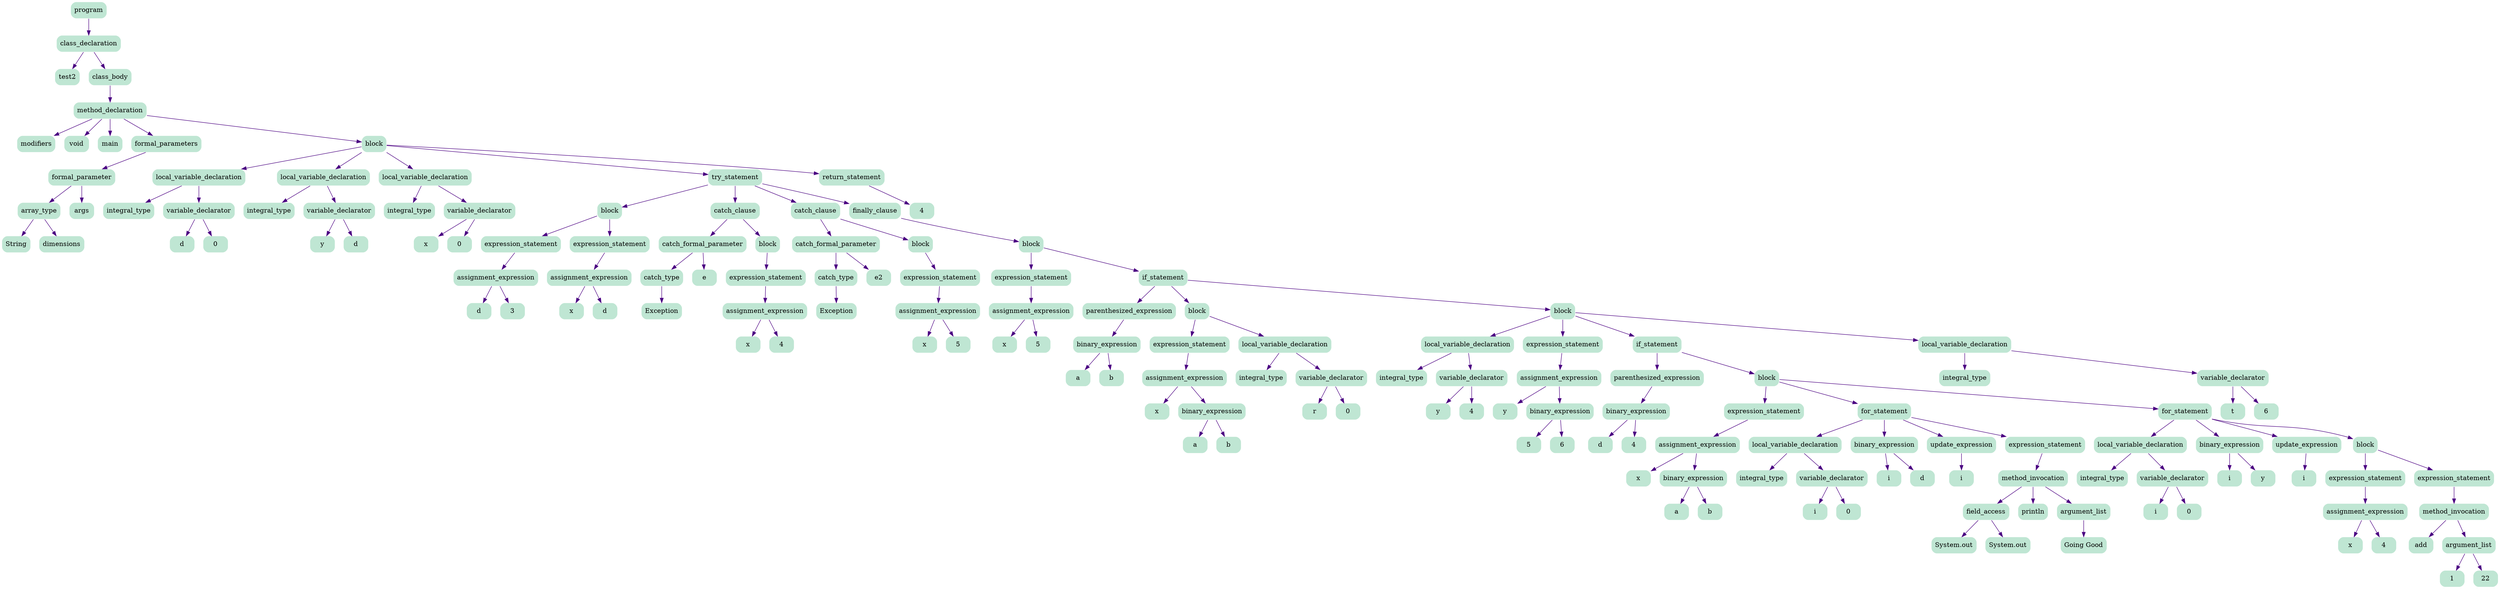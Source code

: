digraph  {
5 [color=white, fillcolor="#BFE6D3", label=program, node_type=program, shape=box, style="rounded, filled"];
6 [color=white, fillcolor="#BFE6D3", label=class_declaration, node_type=class_declaration, shape=box, style="rounded, filled"];
7 [color=white, fillcolor="#BFE6D3", label=test2, node_type=identifier, shape=box, style="rounded, filled"];
8 [color=white, fillcolor="#BFE6D3", label=class_body, node_type=class_body, shape=box, style="rounded, filled"];
9 [color=white, fillcolor="#BFE6D3", label=method_declaration, node_type=method_declaration, shape=box, style="rounded, filled"];
10 [color=white, fillcolor="#BFE6D3", label=modifiers, node_type=modifiers, shape=box, style="rounded, filled"];
11 [color=white, fillcolor="#BFE6D3", label=void, node_type=void_type, shape=box, style="rounded, filled"];
12 [color=white, fillcolor="#BFE6D3", label=main, node_type=identifier, shape=box, style="rounded, filled"];
13 [color=white, fillcolor="#BFE6D3", label=formal_parameters, node_type=formal_parameters, shape=box, style="rounded, filled"];
14 [color=white, fillcolor="#BFE6D3", label=formal_parameter, node_type=formal_parameter, shape=box, style="rounded, filled"];
15 [color=white, fillcolor="#BFE6D3", label=array_type, node_type=array_type, shape=box, style="rounded, filled"];
16 [color=white, fillcolor="#BFE6D3", label=String, node_type=type_identifier, shape=box, style="rounded, filled"];
17 [color=white, fillcolor="#BFE6D3", label=dimensions, node_type=dimensions, shape=box, style="rounded, filled"];
18 [color=white, fillcolor="#BFE6D3", label=args, node_type=identifier, shape=box, style="rounded, filled"];
19 [color=white, fillcolor="#BFE6D3", label=block, node_type=block, shape=box, style="rounded, filled"];
20 [color=white, fillcolor="#BFE6D3", label=local_variable_declaration, node_type=local_variable_declaration, shape=box, style="rounded, filled"];
21 [color=white, fillcolor="#BFE6D3", label=integral_type, node_type=integral_type, shape=box, style="rounded, filled"];
22 [color=white, fillcolor="#BFE6D3", label=variable_declarator, node_type=variable_declarator, shape=box, style="rounded, filled"];
23 [color=white, fillcolor="#BFE6D3", label=d, node_type=identifier, shape=box, style="rounded, filled"];
24 [color=white, fillcolor="#BFE6D3", label=0, node_type=decimal_integer_literal, shape=box, style="rounded, filled"];
25 [color=white, fillcolor="#BFE6D3", label=local_variable_declaration, node_type=local_variable_declaration, shape=box, style="rounded, filled"];
26 [color=white, fillcolor="#BFE6D3", label=integral_type, node_type=integral_type, shape=box, style="rounded, filled"];
27 [color=white, fillcolor="#BFE6D3", label=variable_declarator, node_type=variable_declarator, shape=box, style="rounded, filled"];
28 [color=white, fillcolor="#BFE6D3", label=y, node_type=identifier, shape=box, style="rounded, filled"];
29 [color=white, fillcolor="#BFE6D3", label=d, node_type=identifier, shape=box, style="rounded, filled"];
30 [color=white, fillcolor="#BFE6D3", label=local_variable_declaration, node_type=local_variable_declaration, shape=box, style="rounded, filled"];
31 [color=white, fillcolor="#BFE6D3", label=integral_type, node_type=integral_type, shape=box, style="rounded, filled"];
32 [color=white, fillcolor="#BFE6D3", label=variable_declarator, node_type=variable_declarator, shape=box, style="rounded, filled"];
33 [color=white, fillcolor="#BFE6D3", label=x, node_type=identifier, shape=box, style="rounded, filled"];
34 [color=white, fillcolor="#BFE6D3", label=0, node_type=decimal_integer_literal, shape=box, style="rounded, filled"];
35 [color=white, fillcolor="#BFE6D3", label=try_statement, node_type=try_statement, shape=box, style="rounded, filled"];
36 [color=white, fillcolor="#BFE6D3", label=block, node_type=block, shape=box, style="rounded, filled"];
37 [color=white, fillcolor="#BFE6D3", label=expression_statement, node_type=expression_statement, shape=box, style="rounded, filled"];
38 [color=white, fillcolor="#BFE6D3", label=assignment_expression, node_type=assignment_expression, shape=box, style="rounded, filled"];
39 [color=white, fillcolor="#BFE6D3", label=d, node_type=identifier, shape=box, style="rounded, filled"];
40 [color=white, fillcolor="#BFE6D3", label=3, node_type=decimal_integer_literal, shape=box, style="rounded, filled"];
41 [color=white, fillcolor="#BFE6D3", label=expression_statement, node_type=expression_statement, shape=box, style="rounded, filled"];
42 [color=white, fillcolor="#BFE6D3", label=assignment_expression, node_type=assignment_expression, shape=box, style="rounded, filled"];
43 [color=white, fillcolor="#BFE6D3", label=x, node_type=identifier, shape=box, style="rounded, filled"];
44 [color=white, fillcolor="#BFE6D3", label=d, node_type=identifier, shape=box, style="rounded, filled"];
45 [color=white, fillcolor="#BFE6D3", label=catch_clause, node_type=catch_clause, shape=box, style="rounded, filled"];
46 [color=white, fillcolor="#BFE6D3", label=catch_formal_parameter, node_type=catch_formal_parameter, shape=box, style="rounded, filled"];
47 [color=white, fillcolor="#BFE6D3", label=catch_type, node_type=catch_type, shape=box, style="rounded, filled"];
48 [color=white, fillcolor="#BFE6D3", label=Exception, node_type=type_identifier, shape=box, style="rounded, filled"];
49 [color=white, fillcolor="#BFE6D3", label=e, node_type=identifier, shape=box, style="rounded, filled"];
50 [color=white, fillcolor="#BFE6D3", label=block, node_type=block, shape=box, style="rounded, filled"];
51 [color=white, fillcolor="#BFE6D3", label=expression_statement, node_type=expression_statement, shape=box, style="rounded, filled"];
52 [color=white, fillcolor="#BFE6D3", label=assignment_expression, node_type=assignment_expression, shape=box, style="rounded, filled"];
53 [color=white, fillcolor="#BFE6D3", label=x, node_type=identifier, shape=box, style="rounded, filled"];
54 [color=white, fillcolor="#BFE6D3", label=4, node_type=decimal_integer_literal, shape=box, style="rounded, filled"];
55 [color=white, fillcolor="#BFE6D3", label=catch_clause, node_type=catch_clause, shape=box, style="rounded, filled"];
56 [color=white, fillcolor="#BFE6D3", label=catch_formal_parameter, node_type=catch_formal_parameter, shape=box, style="rounded, filled"];
57 [color=white, fillcolor="#BFE6D3", label=catch_type, node_type=catch_type, shape=box, style="rounded, filled"];
58 [color=white, fillcolor="#BFE6D3", label=Exception, node_type=type_identifier, shape=box, style="rounded, filled"];
59 [color=white, fillcolor="#BFE6D3", label=e2, node_type=identifier, shape=box, style="rounded, filled"];
60 [color=white, fillcolor="#BFE6D3", label=block, node_type=block, shape=box, style="rounded, filled"];
61 [color=white, fillcolor="#BFE6D3", label=expression_statement, node_type=expression_statement, shape=box, style="rounded, filled"];
62 [color=white, fillcolor="#BFE6D3", label=assignment_expression, node_type=assignment_expression, shape=box, style="rounded, filled"];
63 [color=white, fillcolor="#BFE6D3", label=x, node_type=identifier, shape=box, style="rounded, filled"];
64 [color=white, fillcolor="#BFE6D3", label=5, node_type=decimal_integer_literal, shape=box, style="rounded, filled"];
65 [color=white, fillcolor="#BFE6D3", label=finally_clause, node_type=finally_clause, shape=box, style="rounded, filled"];
66 [color=white, fillcolor="#BFE6D3", label=block, node_type=block, shape=box, style="rounded, filled"];
67 [color=white, fillcolor="#BFE6D3", label=expression_statement, node_type=expression_statement, shape=box, style="rounded, filled"];
68 [color=white, fillcolor="#BFE6D3", label=assignment_expression, node_type=assignment_expression, shape=box, style="rounded, filled"];
69 [color=white, fillcolor="#BFE6D3", label=x, node_type=identifier, shape=box, style="rounded, filled"];
70 [color=white, fillcolor="#BFE6D3", label=5, node_type=decimal_integer_literal, shape=box, style="rounded, filled"];
71 [color=white, fillcolor="#BFE6D3", label=if_statement, node_type=if_statement, shape=box, style="rounded, filled"];
72 [color=white, fillcolor="#BFE6D3", label=parenthesized_expression, node_type=parenthesized_expression, shape=box, style="rounded, filled"];
73 [color=white, fillcolor="#BFE6D3", label=binary_expression, node_type=binary_expression, shape=box, style="rounded, filled"];
74 [color=white, fillcolor="#BFE6D3", label=a, node_type=identifier, shape=box, style="rounded, filled"];
75 [color=white, fillcolor="#BFE6D3", label=b, node_type=identifier, shape=box, style="rounded, filled"];
76 [color=white, fillcolor="#BFE6D3", label=block, node_type=block, shape=box, style="rounded, filled"];
77 [color=white, fillcolor="#BFE6D3", label=expression_statement, node_type=expression_statement, shape=box, style="rounded, filled"];
78 [color=white, fillcolor="#BFE6D3", label=assignment_expression, node_type=assignment_expression, shape=box, style="rounded, filled"];
79 [color=white, fillcolor="#BFE6D3", label=x, node_type=identifier, shape=box, style="rounded, filled"];
80 [color=white, fillcolor="#BFE6D3", label=binary_expression, node_type=binary_expression, shape=box, style="rounded, filled"];
81 [color=white, fillcolor="#BFE6D3", label=a, node_type=identifier, shape=box, style="rounded, filled"];
82 [color=white, fillcolor="#BFE6D3", label=b, node_type=identifier, shape=box, style="rounded, filled"];
83 [color=white, fillcolor="#BFE6D3", label=local_variable_declaration, node_type=local_variable_declaration, shape=box, style="rounded, filled"];
84 [color=white, fillcolor="#BFE6D3", label=integral_type, node_type=integral_type, shape=box, style="rounded, filled"];
85 [color=white, fillcolor="#BFE6D3", label=variable_declarator, node_type=variable_declarator, shape=box, style="rounded, filled"];
86 [color=white, fillcolor="#BFE6D3", label=r, node_type=identifier, shape=box, style="rounded, filled"];
87 [color=white, fillcolor="#BFE6D3", label=0, node_type=decimal_integer_literal, shape=box, style="rounded, filled"];
88 [color=white, fillcolor="#BFE6D3", label=block, node_type=block, shape=box, style="rounded, filled"];
89 [color=white, fillcolor="#BFE6D3", label=local_variable_declaration, node_type=local_variable_declaration, shape=box, style="rounded, filled"];
90 [color=white, fillcolor="#BFE6D3", label=integral_type, node_type=integral_type, shape=box, style="rounded, filled"];
91 [color=white, fillcolor="#BFE6D3", label=variable_declarator, node_type=variable_declarator, shape=box, style="rounded, filled"];
92 [color=white, fillcolor="#BFE6D3", label=y, node_type=identifier, shape=box, style="rounded, filled"];
93 [color=white, fillcolor="#BFE6D3", label=4, node_type=decimal_integer_literal, shape=box, style="rounded, filled"];
94 [color=white, fillcolor="#BFE6D3", label=expression_statement, node_type=expression_statement, shape=box, style="rounded, filled"];
95 [color=white, fillcolor="#BFE6D3", label=assignment_expression, node_type=assignment_expression, shape=box, style="rounded, filled"];
96 [color=white, fillcolor="#BFE6D3", label=y, node_type=identifier, shape=box, style="rounded, filled"];
97 [color=white, fillcolor="#BFE6D3", label=binary_expression, node_type=binary_expression, shape=box, style="rounded, filled"];
98 [color=white, fillcolor="#BFE6D3", label=5, node_type=decimal_integer_literal, shape=box, style="rounded, filled"];
99 [color=white, fillcolor="#BFE6D3", label=6, node_type=decimal_integer_literal, shape=box, style="rounded, filled"];
100 [color=white, fillcolor="#BFE6D3", label=if_statement, node_type=if_statement, shape=box, style="rounded, filled"];
101 [color=white, fillcolor="#BFE6D3", label=parenthesized_expression, node_type=parenthesized_expression, shape=box, style="rounded, filled"];
102 [color=white, fillcolor="#BFE6D3", label=binary_expression, node_type=binary_expression, shape=box, style="rounded, filled"];
103 [color=white, fillcolor="#BFE6D3", label=d, node_type=identifier, shape=box, style="rounded, filled"];
104 [color=white, fillcolor="#BFE6D3", label=4, node_type=decimal_integer_literal, shape=box, style="rounded, filled"];
105 [color=white, fillcolor="#BFE6D3", label=block, node_type=block, shape=box, style="rounded, filled"];
106 [color=white, fillcolor="#BFE6D3", label=expression_statement, node_type=expression_statement, shape=box, style="rounded, filled"];
107 [color=white, fillcolor="#BFE6D3", label=assignment_expression, node_type=assignment_expression, shape=box, style="rounded, filled"];
108 [color=white, fillcolor="#BFE6D3", label=x, node_type=identifier, shape=box, style="rounded, filled"];
109 [color=white, fillcolor="#BFE6D3", label=binary_expression, node_type=binary_expression, shape=box, style="rounded, filled"];
110 [color=white, fillcolor="#BFE6D3", label=a, node_type=identifier, shape=box, style="rounded, filled"];
111 [color=white, fillcolor="#BFE6D3", label=b, node_type=identifier, shape=box, style="rounded, filled"];
112 [color=white, fillcolor="#BFE6D3", label=for_statement, node_type=for_statement, shape=box, style="rounded, filled"];
113 [color=white, fillcolor="#BFE6D3", label=local_variable_declaration, node_type=local_variable_declaration, shape=box, style="rounded, filled"];
114 [color=white, fillcolor="#BFE6D3", label=integral_type, node_type=integral_type, shape=box, style="rounded, filled"];
115 [color=white, fillcolor="#BFE6D3", label=variable_declarator, node_type=variable_declarator, shape=box, style="rounded, filled"];
116 [color=white, fillcolor="#BFE6D3", label=i, node_type=identifier, shape=box, style="rounded, filled"];
117 [color=white, fillcolor="#BFE6D3", label=0, node_type=decimal_integer_literal, shape=box, style="rounded, filled"];
118 [color=white, fillcolor="#BFE6D3", label=binary_expression, node_type=binary_expression, shape=box, style="rounded, filled"];
119 [color=white, fillcolor="#BFE6D3", label=i, node_type=identifier, shape=box, style="rounded, filled"];
120 [color=white, fillcolor="#BFE6D3", label=d, node_type=identifier, shape=box, style="rounded, filled"];
121 [color=white, fillcolor="#BFE6D3", label=update_expression, node_type=update_expression, shape=box, style="rounded, filled"];
122 [color=white, fillcolor="#BFE6D3", label=i, node_type=identifier, shape=box, style="rounded, filled"];
123 [color=white, fillcolor="#BFE6D3", label=expression_statement, node_type=expression_statement, shape=box, style="rounded, filled"];
124 [color=white, fillcolor="#BFE6D3", label=method_invocation, node_type=method_invocation, shape=box, style="rounded, filled"];
125 [color=white, fillcolor="#BFE6D3", label=field_access, node_type=field_access, shape=box, style="rounded, filled"];
126 [color=white, fillcolor="#BFE6D3", label="System\.out", node_type=identifier, shape=box, style="rounded, filled"];
127 [color=white, fillcolor="#BFE6D3", label="System\.out", node_type=identifier, shape=box, style="rounded, filled"];
128 [color=white, fillcolor="#BFE6D3", label=println, node_type=identifier, shape=box, style="rounded, filled"];
129 [color=white, fillcolor="#BFE6D3", label=argument_list, node_type=argument_list, shape=box, style="rounded, filled"];
130 [color=white, fillcolor="#BFE6D3", label="Going\ Good", node_type=string_literal, shape=box, style="rounded, filled"];
131 [color=white, fillcolor="#BFE6D3", label=for_statement, node_type=for_statement, shape=box, style="rounded, filled"];
132 [color=white, fillcolor="#BFE6D3", label=local_variable_declaration, node_type=local_variable_declaration, shape=box, style="rounded, filled"];
133 [color=white, fillcolor="#BFE6D3", label=integral_type, node_type=integral_type, shape=box, style="rounded, filled"];
134 [color=white, fillcolor="#BFE6D3", label=variable_declarator, node_type=variable_declarator, shape=box, style="rounded, filled"];
135 [color=white, fillcolor="#BFE6D3", label=i, node_type=identifier, shape=box, style="rounded, filled"];
136 [color=white, fillcolor="#BFE6D3", label=0, node_type=decimal_integer_literal, shape=box, style="rounded, filled"];
137 [color=white, fillcolor="#BFE6D3", label=binary_expression, node_type=binary_expression, shape=box, style="rounded, filled"];
138 [color=white, fillcolor="#BFE6D3", label=i, node_type=identifier, shape=box, style="rounded, filled"];
139 [color=white, fillcolor="#BFE6D3", label=y, node_type=identifier, shape=box, style="rounded, filled"];
140 [color=white, fillcolor="#BFE6D3", label=update_expression, node_type=update_expression, shape=box, style="rounded, filled"];
141 [color=white, fillcolor="#BFE6D3", label=i, node_type=identifier, shape=box, style="rounded, filled"];
142 [color=white, fillcolor="#BFE6D3", label=block, node_type=block, shape=box, style="rounded, filled"];
143 [color=white, fillcolor="#BFE6D3", label=expression_statement, node_type=expression_statement, shape=box, style="rounded, filled"];
144 [color=white, fillcolor="#BFE6D3", label=assignment_expression, node_type=assignment_expression, shape=box, style="rounded, filled"];
145 [color=white, fillcolor="#BFE6D3", label=x, node_type=identifier, shape=box, style="rounded, filled"];
146 [color=white, fillcolor="#BFE6D3", label=4, node_type=decimal_integer_literal, shape=box, style="rounded, filled"];
147 [color=white, fillcolor="#BFE6D3", label=expression_statement, node_type=expression_statement, shape=box, style="rounded, filled"];
148 [color=white, fillcolor="#BFE6D3", label=method_invocation, node_type=method_invocation, shape=box, style="rounded, filled"];
149 [color=white, fillcolor="#BFE6D3", label=add, node_type=identifier, shape=box, style="rounded, filled"];
150 [color=white, fillcolor="#BFE6D3", label=argument_list, node_type=argument_list, shape=box, style="rounded, filled"];
151 [color=white, fillcolor="#BFE6D3", label=1, node_type=decimal_integer_literal, shape=box, style="rounded, filled"];
152 [color=white, fillcolor="#BFE6D3", label=22, node_type=decimal_integer_literal, shape=box, style="rounded, filled"];
153 [color=white, fillcolor="#BFE6D3", label=local_variable_declaration, node_type=local_variable_declaration, shape=box, style="rounded, filled"];
154 [color=white, fillcolor="#BFE6D3", label=integral_type, node_type=integral_type, shape=box, style="rounded, filled"];
155 [color=white, fillcolor="#BFE6D3", label=variable_declarator, node_type=variable_declarator, shape=box, style="rounded, filled"];
156 [color=white, fillcolor="#BFE6D3", label=t, node_type=identifier, shape=box, style="rounded, filled"];
157 [color=white, fillcolor="#BFE6D3", label=6, node_type=decimal_integer_literal, shape=box, style="rounded, filled"];
158 [color=white, fillcolor="#BFE6D3", label=return_statement, node_type=return_statement, shape=box, style="rounded, filled"];
159 [color=white, fillcolor="#BFE6D3", label=4, node_type=decimal_integer_literal, shape=box, style="rounded, filled"];
5 -> 6  [color=indigo, edge_type=AST_edge, key=0, shape=vee];
6 -> 7  [color=indigo, edge_type=AST_edge, key=0, shape=vee];
6 -> 8  [color=indigo, edge_type=AST_edge, key=0, shape=vee];
8 -> 9  [color=indigo, edge_type=AST_edge, key=0, shape=vee];
9 -> 10  [color=indigo, edge_type=AST_edge, key=0, shape=vee];
9 -> 11  [color=indigo, edge_type=AST_edge, key=0, shape=vee];
9 -> 12  [color=indigo, edge_type=AST_edge, key=0, shape=vee];
9 -> 13  [color=indigo, edge_type=AST_edge, key=0, shape=vee];
9 -> 19  [color=indigo, edge_type=AST_edge, key=0, shape=vee];
13 -> 14  [color=indigo, edge_type=AST_edge, key=0, shape=vee];
14 -> 15  [color=indigo, edge_type=AST_edge, key=0, shape=vee];
14 -> 18  [color=indigo, edge_type=AST_edge, key=0, shape=vee];
15 -> 16  [color=indigo, edge_type=AST_edge, key=0, shape=vee];
15 -> 17  [color=indigo, edge_type=AST_edge, key=0, shape=vee];
19 -> 20  [color=indigo, edge_type=AST_edge, key=0, shape=vee];
19 -> 25  [color=indigo, edge_type=AST_edge, key=0, shape=vee];
19 -> 30  [color=indigo, edge_type=AST_edge, key=0, shape=vee];
19 -> 35  [color=indigo, edge_type=AST_edge, key=0, shape=vee];
19 -> 158  [color=indigo, edge_type=AST_edge, key=0, shape=vee];
20 -> 21  [color=indigo, edge_type=AST_edge, key=0, shape=vee];
20 -> 22  [color=indigo, edge_type=AST_edge, key=0, shape=vee];
22 -> 23  [color=indigo, edge_type=AST_edge, key=0, shape=vee];
22 -> 24  [color=indigo, edge_type=AST_edge, key=0, shape=vee];
25 -> 26  [color=indigo, edge_type=AST_edge, key=0, shape=vee];
25 -> 27  [color=indigo, edge_type=AST_edge, key=0, shape=vee];
27 -> 28  [color=indigo, edge_type=AST_edge, key=0, shape=vee];
27 -> 29  [color=indigo, edge_type=AST_edge, key=0, shape=vee];
30 -> 31  [color=indigo, edge_type=AST_edge, key=0, shape=vee];
30 -> 32  [color=indigo, edge_type=AST_edge, key=0, shape=vee];
32 -> 33  [color=indigo, edge_type=AST_edge, key=0, shape=vee];
32 -> 34  [color=indigo, edge_type=AST_edge, key=0, shape=vee];
35 -> 36  [color=indigo, edge_type=AST_edge, key=0, shape=vee];
35 -> 45  [color=indigo, edge_type=AST_edge, key=0, shape=vee];
35 -> 55  [color=indigo, edge_type=AST_edge, key=0, shape=vee];
35 -> 65  [color=indigo, edge_type=AST_edge, key=0, shape=vee];
36 -> 37  [color=indigo, edge_type=AST_edge, key=0, shape=vee];
36 -> 41  [color=indigo, edge_type=AST_edge, key=0, shape=vee];
37 -> 38  [color=indigo, edge_type=AST_edge, key=0, shape=vee];
38 -> 39  [color=indigo, edge_type=AST_edge, key=0, shape=vee];
38 -> 40  [color=indigo, edge_type=AST_edge, key=0, shape=vee];
41 -> 42  [color=indigo, edge_type=AST_edge, key=0, shape=vee];
42 -> 43  [color=indigo, edge_type=AST_edge, key=0, shape=vee];
42 -> 44  [color=indigo, edge_type=AST_edge, key=0, shape=vee];
45 -> 46  [color=indigo, edge_type=AST_edge, key=0, shape=vee];
45 -> 50  [color=indigo, edge_type=AST_edge, key=0, shape=vee];
46 -> 47  [color=indigo, edge_type=AST_edge, key=0, shape=vee];
46 -> 49  [color=indigo, edge_type=AST_edge, key=0, shape=vee];
47 -> 48  [color=indigo, edge_type=AST_edge, key=0, shape=vee];
50 -> 51  [color=indigo, edge_type=AST_edge, key=0, shape=vee];
51 -> 52  [color=indigo, edge_type=AST_edge, key=0, shape=vee];
52 -> 53  [color=indigo, edge_type=AST_edge, key=0, shape=vee];
52 -> 54  [color=indigo, edge_type=AST_edge, key=0, shape=vee];
55 -> 56  [color=indigo, edge_type=AST_edge, key=0, shape=vee];
55 -> 60  [color=indigo, edge_type=AST_edge, key=0, shape=vee];
56 -> 57  [color=indigo, edge_type=AST_edge, key=0, shape=vee];
56 -> 59  [color=indigo, edge_type=AST_edge, key=0, shape=vee];
57 -> 58  [color=indigo, edge_type=AST_edge, key=0, shape=vee];
60 -> 61  [color=indigo, edge_type=AST_edge, key=0, shape=vee];
61 -> 62  [color=indigo, edge_type=AST_edge, key=0, shape=vee];
62 -> 63  [color=indigo, edge_type=AST_edge, key=0, shape=vee];
62 -> 64  [color=indigo, edge_type=AST_edge, key=0, shape=vee];
65 -> 66  [color=indigo, edge_type=AST_edge, key=0, shape=vee];
66 -> 67  [color=indigo, edge_type=AST_edge, key=0, shape=vee];
66 -> 71  [color=indigo, edge_type=AST_edge, key=0, shape=vee];
67 -> 68  [color=indigo, edge_type=AST_edge, key=0, shape=vee];
68 -> 69  [color=indigo, edge_type=AST_edge, key=0, shape=vee];
68 -> 70  [color=indigo, edge_type=AST_edge, key=0, shape=vee];
71 -> 72  [color=indigo, edge_type=AST_edge, key=0, shape=vee];
71 -> 76  [color=indigo, edge_type=AST_edge, key=0, shape=vee];
71 -> 88  [color=indigo, edge_type=AST_edge, key=0, shape=vee];
72 -> 73  [color=indigo, edge_type=AST_edge, key=0, shape=vee];
73 -> 74  [color=indigo, edge_type=AST_edge, key=0, shape=vee];
73 -> 75  [color=indigo, edge_type=AST_edge, key=0, shape=vee];
76 -> 77  [color=indigo, edge_type=AST_edge, key=0, shape=vee];
76 -> 83  [color=indigo, edge_type=AST_edge, key=0, shape=vee];
77 -> 78  [color=indigo, edge_type=AST_edge, key=0, shape=vee];
78 -> 79  [color=indigo, edge_type=AST_edge, key=0, shape=vee];
78 -> 80  [color=indigo, edge_type=AST_edge, key=0, shape=vee];
80 -> 81  [color=indigo, edge_type=AST_edge, key=0, shape=vee];
80 -> 82  [color=indigo, edge_type=AST_edge, key=0, shape=vee];
83 -> 84  [color=indigo, edge_type=AST_edge, key=0, shape=vee];
83 -> 85  [color=indigo, edge_type=AST_edge, key=0, shape=vee];
85 -> 86  [color=indigo, edge_type=AST_edge, key=0, shape=vee];
85 -> 87  [color=indigo, edge_type=AST_edge, key=0, shape=vee];
88 -> 89  [color=indigo, edge_type=AST_edge, key=0, shape=vee];
88 -> 94  [color=indigo, edge_type=AST_edge, key=0, shape=vee];
88 -> 100  [color=indigo, edge_type=AST_edge, key=0, shape=vee];
88 -> 153  [color=indigo, edge_type=AST_edge, key=0, shape=vee];
89 -> 90  [color=indigo, edge_type=AST_edge, key=0, shape=vee];
89 -> 91  [color=indigo, edge_type=AST_edge, key=0, shape=vee];
91 -> 92  [color=indigo, edge_type=AST_edge, key=0, shape=vee];
91 -> 93  [color=indigo, edge_type=AST_edge, key=0, shape=vee];
94 -> 95  [color=indigo, edge_type=AST_edge, key=0, shape=vee];
95 -> 96  [color=indigo, edge_type=AST_edge, key=0, shape=vee];
95 -> 97  [color=indigo, edge_type=AST_edge, key=0, shape=vee];
97 -> 98  [color=indigo, edge_type=AST_edge, key=0, shape=vee];
97 -> 99  [color=indigo, edge_type=AST_edge, key=0, shape=vee];
100 -> 101  [color=indigo, edge_type=AST_edge, key=0, shape=vee];
100 -> 105  [color=indigo, edge_type=AST_edge, key=0, shape=vee];
101 -> 102  [color=indigo, edge_type=AST_edge, key=0, shape=vee];
102 -> 103  [color=indigo, edge_type=AST_edge, key=0, shape=vee];
102 -> 104  [color=indigo, edge_type=AST_edge, key=0, shape=vee];
105 -> 106  [color=indigo, edge_type=AST_edge, key=0, shape=vee];
105 -> 112  [color=indigo, edge_type=AST_edge, key=0, shape=vee];
105 -> 131  [color=indigo, edge_type=AST_edge, key=0, shape=vee];
106 -> 107  [color=indigo, edge_type=AST_edge, key=0, shape=vee];
107 -> 108  [color=indigo, edge_type=AST_edge, key=0, shape=vee];
107 -> 109  [color=indigo, edge_type=AST_edge, key=0, shape=vee];
109 -> 110  [color=indigo, edge_type=AST_edge, key=0, shape=vee];
109 -> 111  [color=indigo, edge_type=AST_edge, key=0, shape=vee];
112 -> 113  [color=indigo, edge_type=AST_edge, key=0, shape=vee];
112 -> 118  [color=indigo, edge_type=AST_edge, key=0, shape=vee];
112 -> 121  [color=indigo, edge_type=AST_edge, key=0, shape=vee];
112 -> 123  [color=indigo, edge_type=AST_edge, key=0, shape=vee];
113 -> 114  [color=indigo, edge_type=AST_edge, key=0, shape=vee];
113 -> 115  [color=indigo, edge_type=AST_edge, key=0, shape=vee];
115 -> 116  [color=indigo, edge_type=AST_edge, key=0, shape=vee];
115 -> 117  [color=indigo, edge_type=AST_edge, key=0, shape=vee];
118 -> 119  [color=indigo, edge_type=AST_edge, key=0, shape=vee];
118 -> 120  [color=indigo, edge_type=AST_edge, key=0, shape=vee];
121 -> 122  [color=indigo, edge_type=AST_edge, key=0, shape=vee];
123 -> 124  [color=indigo, edge_type=AST_edge, key=0, shape=vee];
124 -> 125  [color=indigo, edge_type=AST_edge, key=0, shape=vee];
124 -> 128  [color=indigo, edge_type=AST_edge, key=0, shape=vee];
124 -> 129  [color=indigo, edge_type=AST_edge, key=0, shape=vee];
125 -> 126  [color=indigo, edge_type=AST_edge, key=0, shape=vee];
125 -> 127  [color=indigo, edge_type=AST_edge, key=0, shape=vee];
129 -> 130  [color=indigo, edge_type=AST_edge, key=0, shape=vee];
131 -> 132  [color=indigo, edge_type=AST_edge, key=0, shape=vee];
131 -> 137  [color=indigo, edge_type=AST_edge, key=0, shape=vee];
131 -> 140  [color=indigo, edge_type=AST_edge, key=0, shape=vee];
131 -> 142  [color=indigo, edge_type=AST_edge, key=0, shape=vee];
132 -> 133  [color=indigo, edge_type=AST_edge, key=0, shape=vee];
132 -> 134  [color=indigo, edge_type=AST_edge, key=0, shape=vee];
134 -> 135  [color=indigo, edge_type=AST_edge, key=0, shape=vee];
134 -> 136  [color=indigo, edge_type=AST_edge, key=0, shape=vee];
137 -> 138  [color=indigo, edge_type=AST_edge, key=0, shape=vee];
137 -> 139  [color=indigo, edge_type=AST_edge, key=0, shape=vee];
140 -> 141  [color=indigo, edge_type=AST_edge, key=0, shape=vee];
142 -> 143  [color=indigo, edge_type=AST_edge, key=0, shape=vee];
142 -> 147  [color=indigo, edge_type=AST_edge, key=0, shape=vee];
143 -> 144  [color=indigo, edge_type=AST_edge, key=0, shape=vee];
144 -> 145  [color=indigo, edge_type=AST_edge, key=0, shape=vee];
144 -> 146  [color=indigo, edge_type=AST_edge, key=0, shape=vee];
147 -> 148  [color=indigo, edge_type=AST_edge, key=0, shape=vee];
148 -> 149  [color=indigo, edge_type=AST_edge, key=0, shape=vee];
148 -> 150  [color=indigo, edge_type=AST_edge, key=0, shape=vee];
150 -> 151  [color=indigo, edge_type=AST_edge, key=0, shape=vee];
150 -> 152  [color=indigo, edge_type=AST_edge, key=0, shape=vee];
153 -> 154  [color=indigo, edge_type=AST_edge, key=0, shape=vee];
153 -> 155  [color=indigo, edge_type=AST_edge, key=0, shape=vee];
155 -> 156  [color=indigo, edge_type=AST_edge, key=0, shape=vee];
155 -> 157  [color=indigo, edge_type=AST_edge, key=0, shape=vee];
158 -> 159  [color=indigo, edge_type=AST_edge, key=0, shape=vee];
}
